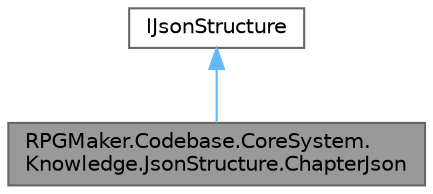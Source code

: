 digraph "RPGMaker.Codebase.CoreSystem.Knowledge.JsonStructure.ChapterJson"
{
 // LATEX_PDF_SIZE
  bgcolor="transparent";
  edge [fontname=Helvetica,fontsize=10,labelfontname=Helvetica,labelfontsize=10];
  node [fontname=Helvetica,fontsize=10,shape=box,height=0.2,width=0.4];
  Node1 [id="Node000001",label="RPGMaker.Codebase.CoreSystem.\lKnowledge.JsonStructure.ChapterJson",height=0.2,width=0.4,color="gray40", fillcolor="grey60", style="filled", fontcolor="black",tooltip="😁 章JSON"];
  Node2 -> Node1 [id="edge1_Node000001_Node000002",dir="back",color="steelblue1",style="solid",tooltip=" "];
  Node2 [id="Node000002",label="IJsonStructure",height=0.2,width=0.4,color="gray40", fillcolor="white", style="filled",URL="$d2/d65/interface_r_p_g_maker_1_1_codebase_1_1_core_system_1_1_knowledge_1_1_json_structure_1_1_i_json_structure.html",tooltip="😁 JSON構造体インターフェース"];
}
